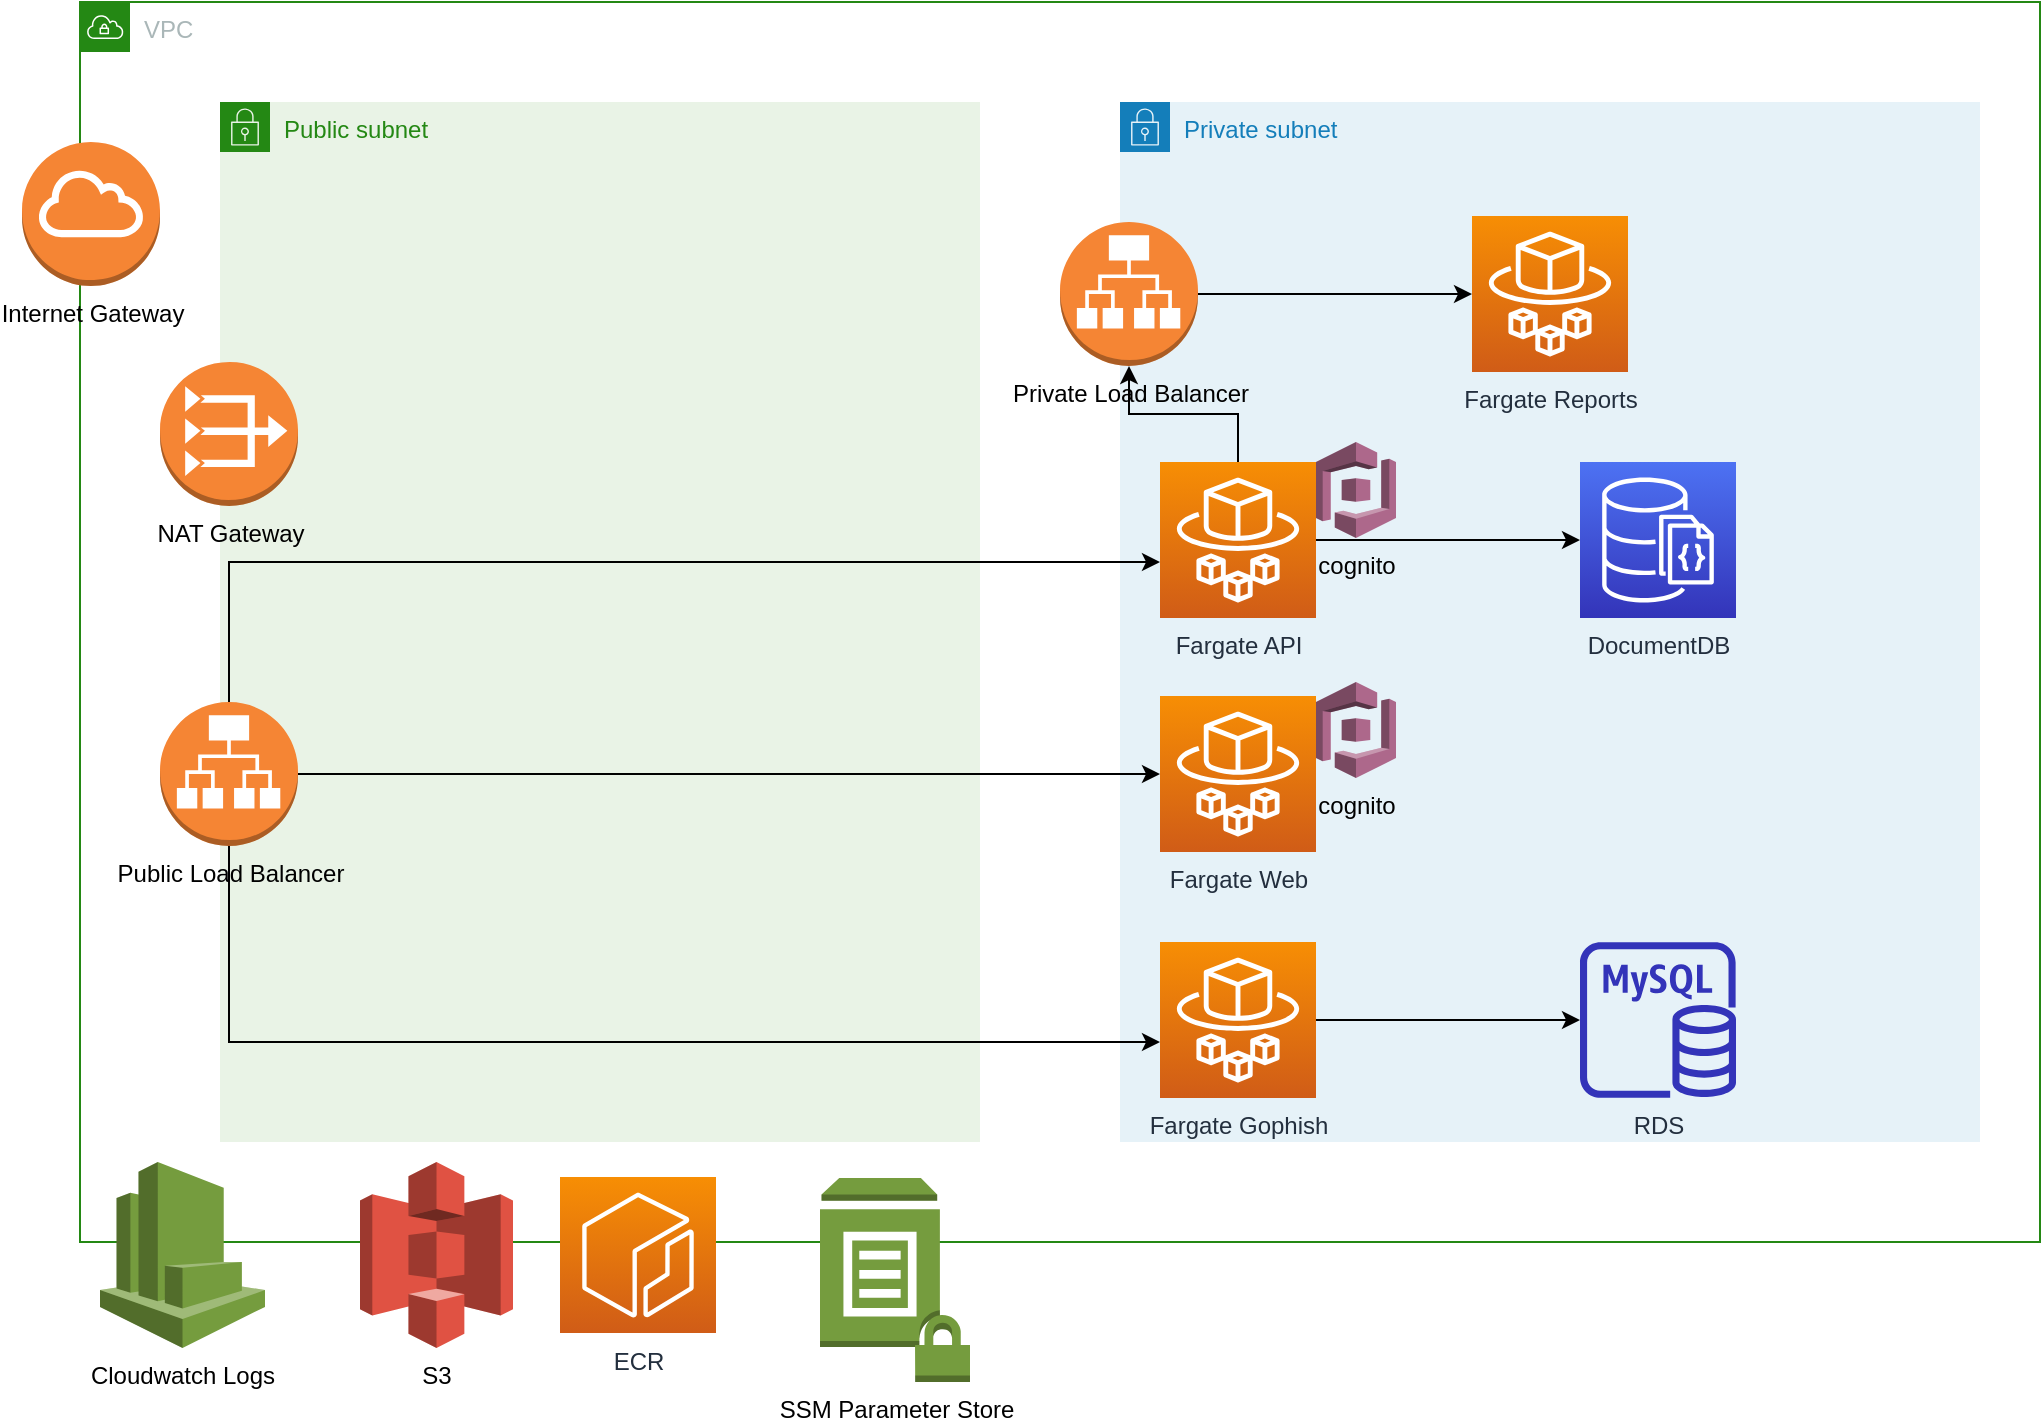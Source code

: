 <mxfile version="13.4.4" type="device"><diagram id="LIoRgQ-4U-FH4eSAB5qM" name="Page-1"><mxGraphModel dx="1422" dy="822" grid="1" gridSize="10" guides="1" tooltips="1" connect="1" arrows="1" fold="1" page="1" pageScale="1" pageWidth="850" pageHeight="1100" math="0" shadow="0"><root><mxCell id="0"/><mxCell id="1" parent="0"/><mxCell id="LaxD13a6YMXkcFVlEakB-2" value="VPC" style="points=[[0,0],[0.25,0],[0.5,0],[0.75,0],[1,0],[1,0.25],[1,0.5],[1,0.75],[1,1],[0.75,1],[0.5,1],[0.25,1],[0,1],[0,0.75],[0,0.5],[0,0.25]];outlineConnect=0;gradientColor=none;html=1;whiteSpace=wrap;fontSize=12;fontStyle=0;shape=mxgraph.aws4.group;grIcon=mxgraph.aws4.group_vpc;strokeColor=#248814;fillColor=none;verticalAlign=top;align=left;spacingLeft=30;fontColor=#AAB7B8;dashed=0;" vertex="1" parent="1"><mxGeometry x="70" y="50" width="980" height="620" as="geometry"/></mxCell><mxCell id="LaxD13a6YMXkcFVlEakB-3" value="Public subnet" style="points=[[0,0],[0.25,0],[0.5,0],[0.75,0],[1,0],[1,0.25],[1,0.5],[1,0.75],[1,1],[0.75,1],[0.5,1],[0.25,1],[0,1],[0,0.75],[0,0.5],[0,0.25]];outlineConnect=0;gradientColor=none;html=1;whiteSpace=wrap;fontSize=12;fontStyle=0;shape=mxgraph.aws4.group;grIcon=mxgraph.aws4.group_security_group;grStroke=0;strokeColor=#248814;fillColor=#E9F3E6;verticalAlign=top;align=left;spacingLeft=30;fontColor=#248814;dashed=0;" vertex="1" parent="1"><mxGeometry x="140" y="100" width="380" height="520" as="geometry"/></mxCell><mxCell id="LaxD13a6YMXkcFVlEakB-4" value="Private subnet" style="points=[[0,0],[0.25,0],[0.5,0],[0.75,0],[1,0],[1,0.25],[1,0.5],[1,0.75],[1,1],[0.75,1],[0.5,1],[0.25,1],[0,1],[0,0.75],[0,0.5],[0,0.25]];outlineConnect=0;gradientColor=none;html=1;whiteSpace=wrap;fontSize=12;fontStyle=0;shape=mxgraph.aws4.group;grIcon=mxgraph.aws4.group_security_group;grStroke=0;strokeColor=#147EBA;fillColor=#E6F2F8;verticalAlign=top;align=left;spacingLeft=30;fontColor=#147EBA;dashed=0;" vertex="1" parent="1"><mxGeometry x="590" y="100" width="430" height="520" as="geometry"/></mxCell><mxCell id="LaxD13a6YMXkcFVlEakB-10" style="edgeStyle=orthogonalEdgeStyle;rounded=0;orthogonalLoop=1;jettySize=auto;html=1;" edge="1" parent="1" source="LaxD13a6YMXkcFVlEakB-5" target="LaxD13a6YMXkcFVlEakB-7"><mxGeometry relative="1" as="geometry"><Array as="points"><mxPoint x="145" y="330"/></Array></mxGeometry></mxCell><mxCell id="LaxD13a6YMXkcFVlEakB-11" style="edgeStyle=orthogonalEdgeStyle;rounded=0;orthogonalLoop=1;jettySize=auto;html=1;" edge="1" parent="1" source="LaxD13a6YMXkcFVlEakB-5" target="LaxD13a6YMXkcFVlEakB-8"><mxGeometry relative="1" as="geometry"/></mxCell><mxCell id="LaxD13a6YMXkcFVlEakB-12" style="edgeStyle=orthogonalEdgeStyle;rounded=0;orthogonalLoop=1;jettySize=auto;html=1;" edge="1" parent="1" source="LaxD13a6YMXkcFVlEakB-5" target="LaxD13a6YMXkcFVlEakB-9"><mxGeometry relative="1" as="geometry"><Array as="points"><mxPoint x="145" y="570"/></Array></mxGeometry></mxCell><mxCell id="LaxD13a6YMXkcFVlEakB-5" value="Public Load Balancer" style="outlineConnect=0;dashed=0;verticalLabelPosition=bottom;verticalAlign=top;align=center;html=1;shape=mxgraph.aws3.application_load_balancer;fillColor=#F58534;gradientColor=none;" vertex="1" parent="1"><mxGeometry x="110" y="400" width="69" height="72" as="geometry"/></mxCell><mxCell id="LaxD13a6YMXkcFVlEakB-14" style="edgeStyle=orthogonalEdgeStyle;rounded=0;orthogonalLoop=1;jettySize=auto;html=1;" edge="1" parent="1" source="LaxD13a6YMXkcFVlEakB-6" target="LaxD13a6YMXkcFVlEakB-13"><mxGeometry relative="1" as="geometry"/></mxCell><mxCell id="LaxD13a6YMXkcFVlEakB-6" value="Private Load Balancer" style="outlineConnect=0;dashed=0;verticalLabelPosition=bottom;verticalAlign=top;align=center;html=1;shape=mxgraph.aws3.application_load_balancer;fillColor=#F58534;gradientColor=none;" vertex="1" parent="1"><mxGeometry x="560" y="160" width="69" height="72" as="geometry"/></mxCell><mxCell id="LaxD13a6YMXkcFVlEakB-20" style="edgeStyle=orthogonalEdgeStyle;rounded=0;orthogonalLoop=1;jettySize=auto;html=1;" edge="1" parent="1" source="LaxD13a6YMXkcFVlEakB-7" target="LaxD13a6YMXkcFVlEakB-6"><mxGeometry relative="1" as="geometry"/></mxCell><mxCell id="LaxD13a6YMXkcFVlEakB-28" style="edgeStyle=orthogonalEdgeStyle;rounded=0;orthogonalLoop=1;jettySize=auto;html=1;" edge="1" parent="1" source="LaxD13a6YMXkcFVlEakB-7" target="LaxD13a6YMXkcFVlEakB-27"><mxGeometry relative="1" as="geometry"/></mxCell><mxCell id="LaxD13a6YMXkcFVlEakB-7" value="Fargate API&lt;br&gt;" style="outlineConnect=0;fontColor=#232F3E;gradientColor=#F78E04;gradientDirection=north;fillColor=#D05C17;strokeColor=#ffffff;dashed=0;verticalLabelPosition=bottom;verticalAlign=top;align=center;html=1;fontSize=12;fontStyle=0;aspect=fixed;shape=mxgraph.aws4.resourceIcon;resIcon=mxgraph.aws4.fargate;" vertex="1" parent="1"><mxGeometry x="610" y="280" width="78" height="78" as="geometry"/></mxCell><mxCell id="LaxD13a6YMXkcFVlEakB-8" value="Fargate Web" style="outlineConnect=0;fontColor=#232F3E;gradientColor=#F78E04;gradientDirection=north;fillColor=#D05C17;strokeColor=#ffffff;dashed=0;verticalLabelPosition=bottom;verticalAlign=top;align=center;html=1;fontSize=12;fontStyle=0;aspect=fixed;shape=mxgraph.aws4.resourceIcon;resIcon=mxgraph.aws4.fargate;" vertex="1" parent="1"><mxGeometry x="610" y="397" width="78" height="78" as="geometry"/></mxCell><mxCell id="LaxD13a6YMXkcFVlEakB-26" style="edgeStyle=orthogonalEdgeStyle;rounded=0;orthogonalLoop=1;jettySize=auto;html=1;" edge="1" parent="1" source="LaxD13a6YMXkcFVlEakB-9" target="LaxD13a6YMXkcFVlEakB-25"><mxGeometry relative="1" as="geometry"/></mxCell><mxCell id="LaxD13a6YMXkcFVlEakB-9" value="Fargate Gophish&lt;br&gt;" style="outlineConnect=0;fontColor=#232F3E;gradientColor=#F78E04;gradientDirection=north;fillColor=#D05C17;strokeColor=#ffffff;dashed=0;verticalLabelPosition=bottom;verticalAlign=top;align=center;html=1;fontSize=12;fontStyle=0;aspect=fixed;shape=mxgraph.aws4.resourceIcon;resIcon=mxgraph.aws4.fargate;" vertex="1" parent="1"><mxGeometry x="610" y="520" width="78" height="78" as="geometry"/></mxCell><mxCell id="LaxD13a6YMXkcFVlEakB-13" value="Fargate Reports" style="outlineConnect=0;fontColor=#232F3E;gradientColor=#F78E04;gradientDirection=north;fillColor=#D05C17;strokeColor=#ffffff;dashed=0;verticalLabelPosition=bottom;verticalAlign=top;align=center;html=1;fontSize=12;fontStyle=0;aspect=fixed;shape=mxgraph.aws4.resourceIcon;resIcon=mxgraph.aws4.fargate;" vertex="1" parent="1"><mxGeometry x="766" y="157" width="78" height="78" as="geometry"/></mxCell><mxCell id="LaxD13a6YMXkcFVlEakB-15" value="cognito&lt;br&gt;" style="outlineConnect=0;dashed=0;verticalLabelPosition=bottom;verticalAlign=top;align=center;html=1;shape=mxgraph.aws3.cognito;fillColor=#AD688B;gradientColor=none;" vertex="1" parent="1"><mxGeometry x="688" y="270" width="40" height="48" as="geometry"/></mxCell><mxCell id="LaxD13a6YMXkcFVlEakB-16" value="cognito" style="outlineConnect=0;dashed=0;verticalLabelPosition=bottom;verticalAlign=top;align=center;html=1;shape=mxgraph.aws3.cognito;fillColor=#AD688B;gradientColor=none;" vertex="1" parent="1"><mxGeometry x="688" y="390" width="40" height="48" as="geometry"/></mxCell><mxCell id="LaxD13a6YMXkcFVlEakB-17" value="Cloudwatch Logs" style="outlineConnect=0;dashed=0;verticalLabelPosition=bottom;verticalAlign=top;align=center;html=1;shape=mxgraph.aws3.cloudwatch;fillColor=#759C3E;gradientColor=none;" vertex="1" parent="1"><mxGeometry x="80" y="630" width="82.5" height="93" as="geometry"/></mxCell><mxCell id="LaxD13a6YMXkcFVlEakB-18" value="S3" style="outlineConnect=0;dashed=0;verticalLabelPosition=bottom;verticalAlign=top;align=center;html=1;shape=mxgraph.aws3.s3;fillColor=#E05243;gradientColor=none;" vertex="1" parent="1"><mxGeometry x="210" y="630" width="76.5" height="93" as="geometry"/></mxCell><mxCell id="LaxD13a6YMXkcFVlEakB-21" value="Internet Gateway" style="outlineConnect=0;dashed=0;verticalLabelPosition=bottom;verticalAlign=top;align=center;html=1;shape=mxgraph.aws3.internet_gateway;fillColor=#F58534;gradientColor=none;" vertex="1" parent="1"><mxGeometry x="41" y="120" width="69" height="72" as="geometry"/></mxCell><mxCell id="LaxD13a6YMXkcFVlEakB-22" value="NAT Gateway" style="outlineConnect=0;dashed=0;verticalLabelPosition=bottom;verticalAlign=top;align=center;html=1;shape=mxgraph.aws3.vpc_nat_gateway;fillColor=#F58534;gradientColor=none;" vertex="1" parent="1"><mxGeometry x="110" y="230" width="69" height="72" as="geometry"/></mxCell><mxCell id="LaxD13a6YMXkcFVlEakB-24" value="ECR" style="outlineConnect=0;fontColor=#232F3E;gradientColor=#F78E04;gradientDirection=north;fillColor=#D05C17;strokeColor=#ffffff;dashed=0;verticalLabelPosition=bottom;verticalAlign=top;align=center;html=1;fontSize=12;fontStyle=0;aspect=fixed;shape=mxgraph.aws4.resourceIcon;resIcon=mxgraph.aws4.ecr;" vertex="1" parent="1"><mxGeometry x="310" y="637.5" width="78" height="78" as="geometry"/></mxCell><mxCell id="LaxD13a6YMXkcFVlEakB-25" value="RDS" style="outlineConnect=0;fontColor=#232F3E;gradientColor=none;fillColor=#3334B9;strokeColor=none;dashed=0;verticalLabelPosition=bottom;verticalAlign=top;align=center;html=1;fontSize=12;fontStyle=0;aspect=fixed;pointerEvents=1;shape=mxgraph.aws4.rds_mysql_instance;" vertex="1" parent="1"><mxGeometry x="820" y="520" width="78" height="78" as="geometry"/></mxCell><mxCell id="LaxD13a6YMXkcFVlEakB-27" value="DocumentDB" style="outlineConnect=0;fontColor=#232F3E;gradientColor=#4D72F3;gradientDirection=north;fillColor=#3334B9;strokeColor=#ffffff;dashed=0;verticalLabelPosition=bottom;verticalAlign=top;align=center;html=1;fontSize=12;fontStyle=0;aspect=fixed;shape=mxgraph.aws4.resourceIcon;resIcon=mxgraph.aws4.documentdb_with_mongodb_compatibility;" vertex="1" parent="1"><mxGeometry x="820" y="280" width="78" height="78" as="geometry"/></mxCell><mxCell id="LaxD13a6YMXkcFVlEakB-29" value="SSM Parameter Store" style="outlineConnect=0;dashed=0;verticalLabelPosition=bottom;verticalAlign=top;align=center;html=1;shape=mxgraph.aws3.parameter_store;fillColor=#759C3E;gradientColor=none;" vertex="1" parent="1"><mxGeometry x="440" y="638" width="75" height="102" as="geometry"/></mxCell></root></mxGraphModel></diagram></mxfile>